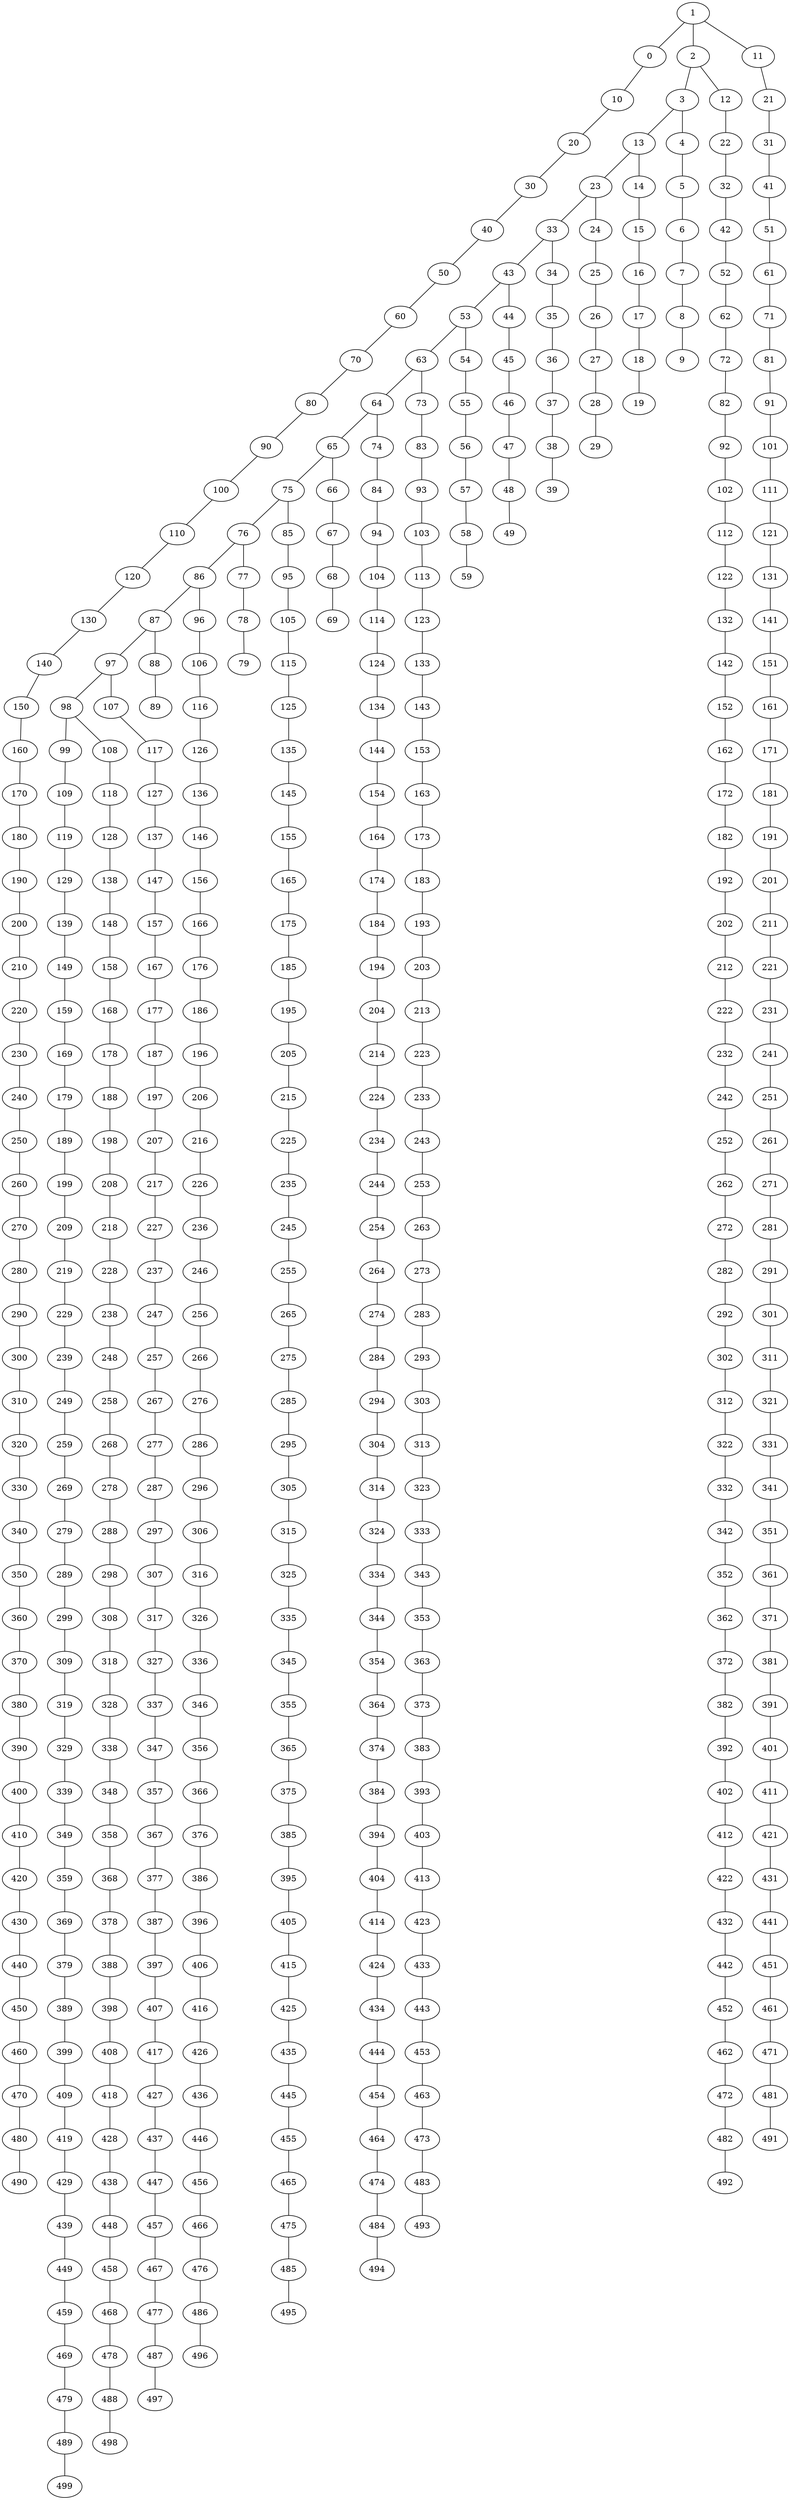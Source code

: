 strict graph G {
1;
0;
2;
11;
10;
3;
12;
21;
20;
13;
4;
22;
31;
30;
23;
14;
5;
32;
41;
40;
33;
24;
15;
6;
42;
51;
50;
43;
34;
25;
16;
7;
52;
61;
60;
53;
44;
35;
26;
17;
8;
62;
71;
70;
63;
54;
45;
36;
27;
18;
9;
72;
81;
80;
64;
73;
55;
46;
37;
28;
19;
82;
91;
90;
65;
74;
83;
56;
47;
38;
29;
92;
101;
100;
75;
66;
84;
93;
57;
48;
39;
102;
111;
110;
76;
85;
67;
94;
103;
58;
49;
112;
121;
120;
86;
77;
95;
68;
104;
113;
59;
122;
131;
130;
87;
96;
78;
105;
69;
114;
123;
132;
141;
140;
97;
88;
106;
79;
115;
124;
133;
142;
151;
150;
98;
107;
89;
116;
125;
134;
143;
152;
161;
160;
99;
108;
117;
126;
135;
144;
153;
162;
171;
170;
109;
118;
127;
136;
145;
154;
163;
172;
181;
180;
119;
128;
137;
146;
155;
164;
173;
182;
191;
190;
129;
138;
147;
156;
165;
174;
183;
192;
201;
200;
139;
148;
157;
166;
175;
184;
193;
202;
211;
210;
149;
158;
167;
176;
185;
194;
203;
212;
221;
220;
159;
168;
177;
186;
195;
204;
213;
222;
231;
230;
169;
178;
187;
196;
205;
214;
223;
232;
241;
240;
179;
188;
197;
206;
215;
224;
233;
242;
251;
250;
189;
198;
207;
216;
225;
234;
243;
252;
261;
260;
199;
208;
217;
226;
235;
244;
253;
262;
271;
270;
209;
218;
227;
236;
245;
254;
263;
272;
281;
280;
219;
228;
237;
246;
255;
264;
273;
282;
291;
290;
229;
238;
247;
256;
265;
274;
283;
292;
301;
300;
239;
248;
257;
266;
275;
284;
293;
302;
311;
310;
249;
258;
267;
276;
285;
294;
303;
312;
321;
320;
259;
268;
277;
286;
295;
304;
313;
322;
331;
330;
269;
278;
287;
296;
305;
314;
323;
332;
341;
340;
279;
288;
297;
306;
315;
324;
333;
342;
351;
350;
289;
298;
307;
316;
325;
334;
343;
352;
361;
360;
299;
308;
317;
326;
335;
344;
353;
362;
371;
370;
309;
318;
327;
336;
345;
354;
363;
372;
381;
380;
319;
328;
337;
346;
355;
364;
373;
382;
391;
390;
329;
338;
347;
356;
365;
374;
383;
392;
401;
400;
339;
348;
357;
366;
375;
384;
393;
402;
411;
410;
349;
358;
367;
376;
385;
394;
403;
412;
421;
420;
359;
368;
377;
386;
395;
404;
413;
422;
431;
430;
369;
378;
387;
396;
405;
414;
423;
432;
441;
440;
379;
388;
397;
406;
415;
424;
433;
442;
451;
450;
389;
398;
407;
416;
425;
434;
443;
452;
461;
460;
399;
408;
417;
426;
435;
444;
453;
462;
471;
470;
409;
418;
427;
436;
445;
454;
463;
472;
481;
480;
419;
428;
437;
446;
455;
464;
473;
482;
491;
490;
429;
438;
447;
456;
465;
474;
483;
492;
439;
448;
457;
466;
475;
484;
493;
449;
458;
467;
476;
485;
494;
459;
468;
477;
486;
495;
469;
478;
487;
496;
479;
488;
497;
489;
498;
499;
20 -- 30;
258 -- 268;
1 -- 2;
138 -- 148;
223 -- 233;
183 -- 193;
280 -- 290;
355 -- 365;
178 -- 188;
330 -- 340;
220 -- 230;
86 -- 87;
119 -- 129;
63 -- 73;
55 -- 56;
452 -- 462;
248 -- 258;
54 -- 55;
264 -- 274;
120 -- 130;
44 -- 45;
126 -- 136;
136 -- 146;
448 -- 458;
82 -- 92;
344 -- 354;
16 -- 17;
232 -- 242;
22 -- 32;
172 -- 182;
225 -- 235;
237 -- 247;
45 -- 46;
153 -- 163;
327 -- 337;
399 -- 409;
192 -- 202;
113 -- 123;
35 -- 36;
277 -- 287;
405 -- 415;
307 -- 317;
377 -- 387;
74 -- 84;
97 -- 107;
72 -- 82;
488 -- 498;
8 -- 9;
459 -- 469;
288 -- 298;
4 -- 5;
61 -- 71;
36 -- 37;
96 -- 106;
46 -- 47;
250 -- 260;
415 -- 425;
314 -- 324;
474 -- 484;
174 -- 184;
200 -- 210;
421 -- 431;
24 -- 25;
404 -- 414;
284 -- 294;
422 -- 432;
33 -- 34;
226 -- 236;
369 -- 379;
28 -- 29;
338 -- 348;
130 -- 140;
181 -- 191;
306 -- 316;
137 -- 147;
215 -- 225;
480 -- 490;
151 -- 161;
353 -- 363;
267 -- 277;
444 -- 454;
21 -- 31;
57 -- 58;
129 -- 139;
147 -- 157;
442 -- 452;
408 -- 418;
472 -- 482;
341 -- 351;
228 -- 238;
345 -- 355;
148 -- 158;
50 -- 60;
26 -- 27;
297 -- 307;
255 -- 265;
203 -- 213;
212 -- 222;
357 -- 367;
367 -- 377;
185 -- 195;
347 -- 357;
431 -- 441;
249 -- 259;
465 -- 475;
10 -- 20;
104 -- 114;
320 -- 330;
1 -- 11;
296 -- 306;
168 -- 178;
214 -- 224;
359 -- 369;
286 -- 296;
42 -- 52;
222 -- 232;
224 -- 234;
60 -- 70;
270 -- 280;
247 -- 257;
379 -- 389;
446 -- 456;
322 -- 332;
31 -- 41;
134 -- 144;
439 -- 449;
484 -- 494;
159 -- 169;
81 -- 91;
403 -- 413;
381 -- 391;
211 -- 221;
298 -- 308;
140 -- 150;
467 -- 477;
163 -- 173;
350 -- 360;
470 -- 480;
308 -- 318;
348 -- 358;
209 -- 219;
373 -- 383;
190 -- 200;
483 -- 493;
73 -- 83;
53 -- 63;
304 -- 314;
257 -- 267;
62 -- 72;
462 -- 472;
207 -- 217;
99 -- 109;
76 -- 77;
164 -- 174;
184 -- 194;
101 -- 111;
112 -- 122;
419 -- 429;
418 -- 428;
124 -- 134;
123 -- 133;
23 -- 24;
173 -- 183;
229 -- 239;
109 -- 119;
160 -- 170;
426 -- 436;
482 -- 492;
384 -- 394;
463 -- 473;
334 -- 344;
23 -- 33;
150 -- 160;
53 -- 54;
11 -- 21;
447 -- 457;
469 -- 479;
234 -- 244;
354 -- 364;
133 -- 143;
84 -- 94;
433 -- 443;
290 -- 300;
105 -- 115;
227 -- 237;
276 -- 286;
300 -- 310;
437 -- 447;
98 -- 108;
18 -- 19;
155 -- 165;
145 -- 155;
291 -- 301;
176 -- 186;
230 -- 240;
43 -- 53;
193 -- 203;
40 -- 50;
111 -- 121;
204 -- 214;
477 -- 487;
91 -- 101;
93 -- 103;
139 -- 149;
394 -- 404;
370 -- 380;
233 -- 243;
0 -- 10;
169 -- 179;
241 -- 251;
401 -- 411;
387 -- 397;
90 -- 100;
146 -- 156;
409 -- 419;
450 -- 460;
245 -- 255;
458 -- 468;
202 -- 212;
346 -- 356;
342 -- 352;
34 -- 35;
453 -- 463;
213 -- 223;
410 -- 420;
102 -- 112;
198 -- 208;
266 -- 276;
392 -- 402;
395 -- 405;
485 -- 495;
456 -- 466;
87 -- 97;
380 -- 390;
385 -- 395;
98 -- 99;
7 -- 8;
162 -- 172;
311 -- 321;
382 -- 392;
205 -- 215;
333 -- 343;
52 -- 62;
216 -- 226;
293 -- 303;
432 -- 442;
340 -- 350;
256 -- 266;
197 -- 207;
127 -- 137;
217 -- 227;
281 -- 291;
364 -- 374;
41 -- 51;
438 -- 448;
76 -- 86;
289 -- 299;
191 -- 201;
430 -- 440;
199 -- 209;
391 -- 401;
122 -- 132;
37 -- 38;
478 -- 488;
131 -- 141;
388 -- 398;
325 -- 335;
349 -- 359;
378 -- 388;
78 -- 79;
87 -- 88;
106 -- 116;
100 -- 110;
285 -- 295;
460 -- 470;
481 -- 491;
243 -- 253;
2 -- 12;
142 -- 152;
103 -- 113;
375 -- 385;
310 -- 320;
471 -- 481;
94 -- 104;
302 -- 312;
489 -- 499;
265 -- 275;
282 -- 292;
326 -- 336;
317 -- 327;
425 -- 435;
332 -- 342;
1 -- 0;
3 -- 4;
389 -- 399;
210 -- 220;
171 -- 181;
186 -- 196;
182 -- 192;
177 -- 187;
287 -- 297;
261 -- 271;
14 -- 15;
2 -- 3;
428 -- 438;
47 -- 48;
400 -- 410;
92 -- 102;
279 -- 289;
454 -- 464;
6 -- 7;
157 -- 167;
114 -- 124;
301 -- 311;
107 -- 117;
365 -- 375;
368 -- 378;
43 -- 44;
321 -- 331;
269 -- 279;
358 -- 368;
165 -- 175;
407 -- 417;
411 -- 421;
486 -- 496;
362 -- 372;
260 -- 270;
361 -- 371;
429 -- 439;
272 -- 282;
275 -- 285;
201 -- 211;
175 -- 185;
436 -- 446;
65 -- 75;
13 -- 14;
25 -- 26;
149 -- 159;
339 -- 349;
48 -- 49;
180 -- 190;
397 -- 407;
239 -- 249;
238 -- 248;
328 -- 338;
141 -- 151;
240 -- 250;
15 -- 16;
292 -- 302;
434 -- 444;
196 -- 206;
86 -- 96;
125 -- 135;
68 -- 69;
383 -- 393;
376 -- 386;
351 -- 361;
441 -- 451;
187 -- 197;
273 -- 283;
475 -- 485;
319 -- 329;
323 -- 333;
117 -- 127;
108 -- 118;
309 -- 319;
259 -- 269;
271 -- 281;
66 -- 67;
406 -- 416;
17 -- 18;
246 -- 256;
5 -- 6;
143 -- 153;
316 -- 326;
337 -- 347;
305 -- 315;
71 -- 81;
374 -- 384;
424 -- 434;
386 -- 396;
33 -- 43;
253 -- 263;
393 -- 403;
476 -- 486;
312 -- 322;
252 -- 262;
219 -- 229;
83 -- 93;
135 -- 145;
366 -- 376;
116 -- 126;
396 -- 406;
30 -- 40;
64 -- 74;
118 -- 128;
64 -- 65;
85 -- 95;
236 -- 246;
121 -- 131;
128 -- 138;
427 -- 437;
283 -- 293;
390 -- 400;
195 -- 205;
3 -- 13;
324 -- 334;
254 -- 264;
303 -- 313;
402 -- 412;
315 -- 325;
331 -- 341;
158 -- 168;
412 -- 422;
218 -- 228;
154 -- 164;
77 -- 78;
244 -- 254;
413 -- 423;
115 -- 125;
166 -- 176;
80 -- 90;
170 -- 180;
235 -- 245;
335 -- 345;
457 -- 467;
194 -- 204;
161 -- 171;
420 -- 430;
38 -- 39;
294 -- 304;
318 -- 328;
329 -- 339;
268 -- 278;
206 -- 216;
12 -- 22;
451 -- 461;
152 -- 162;
95 -- 105;
63 -- 64;
372 -- 382;
336 -- 346;
479 -- 489;
75 -- 85;
13 -- 23;
417 -- 427;
231 -- 241;
262 -- 272;
363 -- 373;
352 -- 362;
423 -- 433;
221 -- 231;
189 -- 199;
110 -- 120;
464 -- 474;
443 -- 453;
251 -- 261;
88 -- 89;
278 -- 288;
188 -- 198;
371 -- 381;
414 -- 424;
56 -- 57;
487 -- 497;
70 -- 80;
58 -- 59;
179 -- 189;
32 -- 42;
440 -- 450;
167 -- 177;
313 -- 323;
65 -- 66;
435 -- 445;
343 -- 353;
461 -- 471;
67 -- 68;
445 -- 455;
156 -- 166;
274 -- 284;
449 -- 459;
466 -- 476;
455 -- 465;
360 -- 370;
416 -- 426;
27 -- 28;
144 -- 154;
468 -- 478;
132 -- 142;
51 -- 61;
473 -- 483;
242 -- 252;
356 -- 366;
263 -- 273;
299 -- 309;
398 -- 408;
295 -- 305;
97 -- 98;
208 -- 218;
75 -- 76;
}
